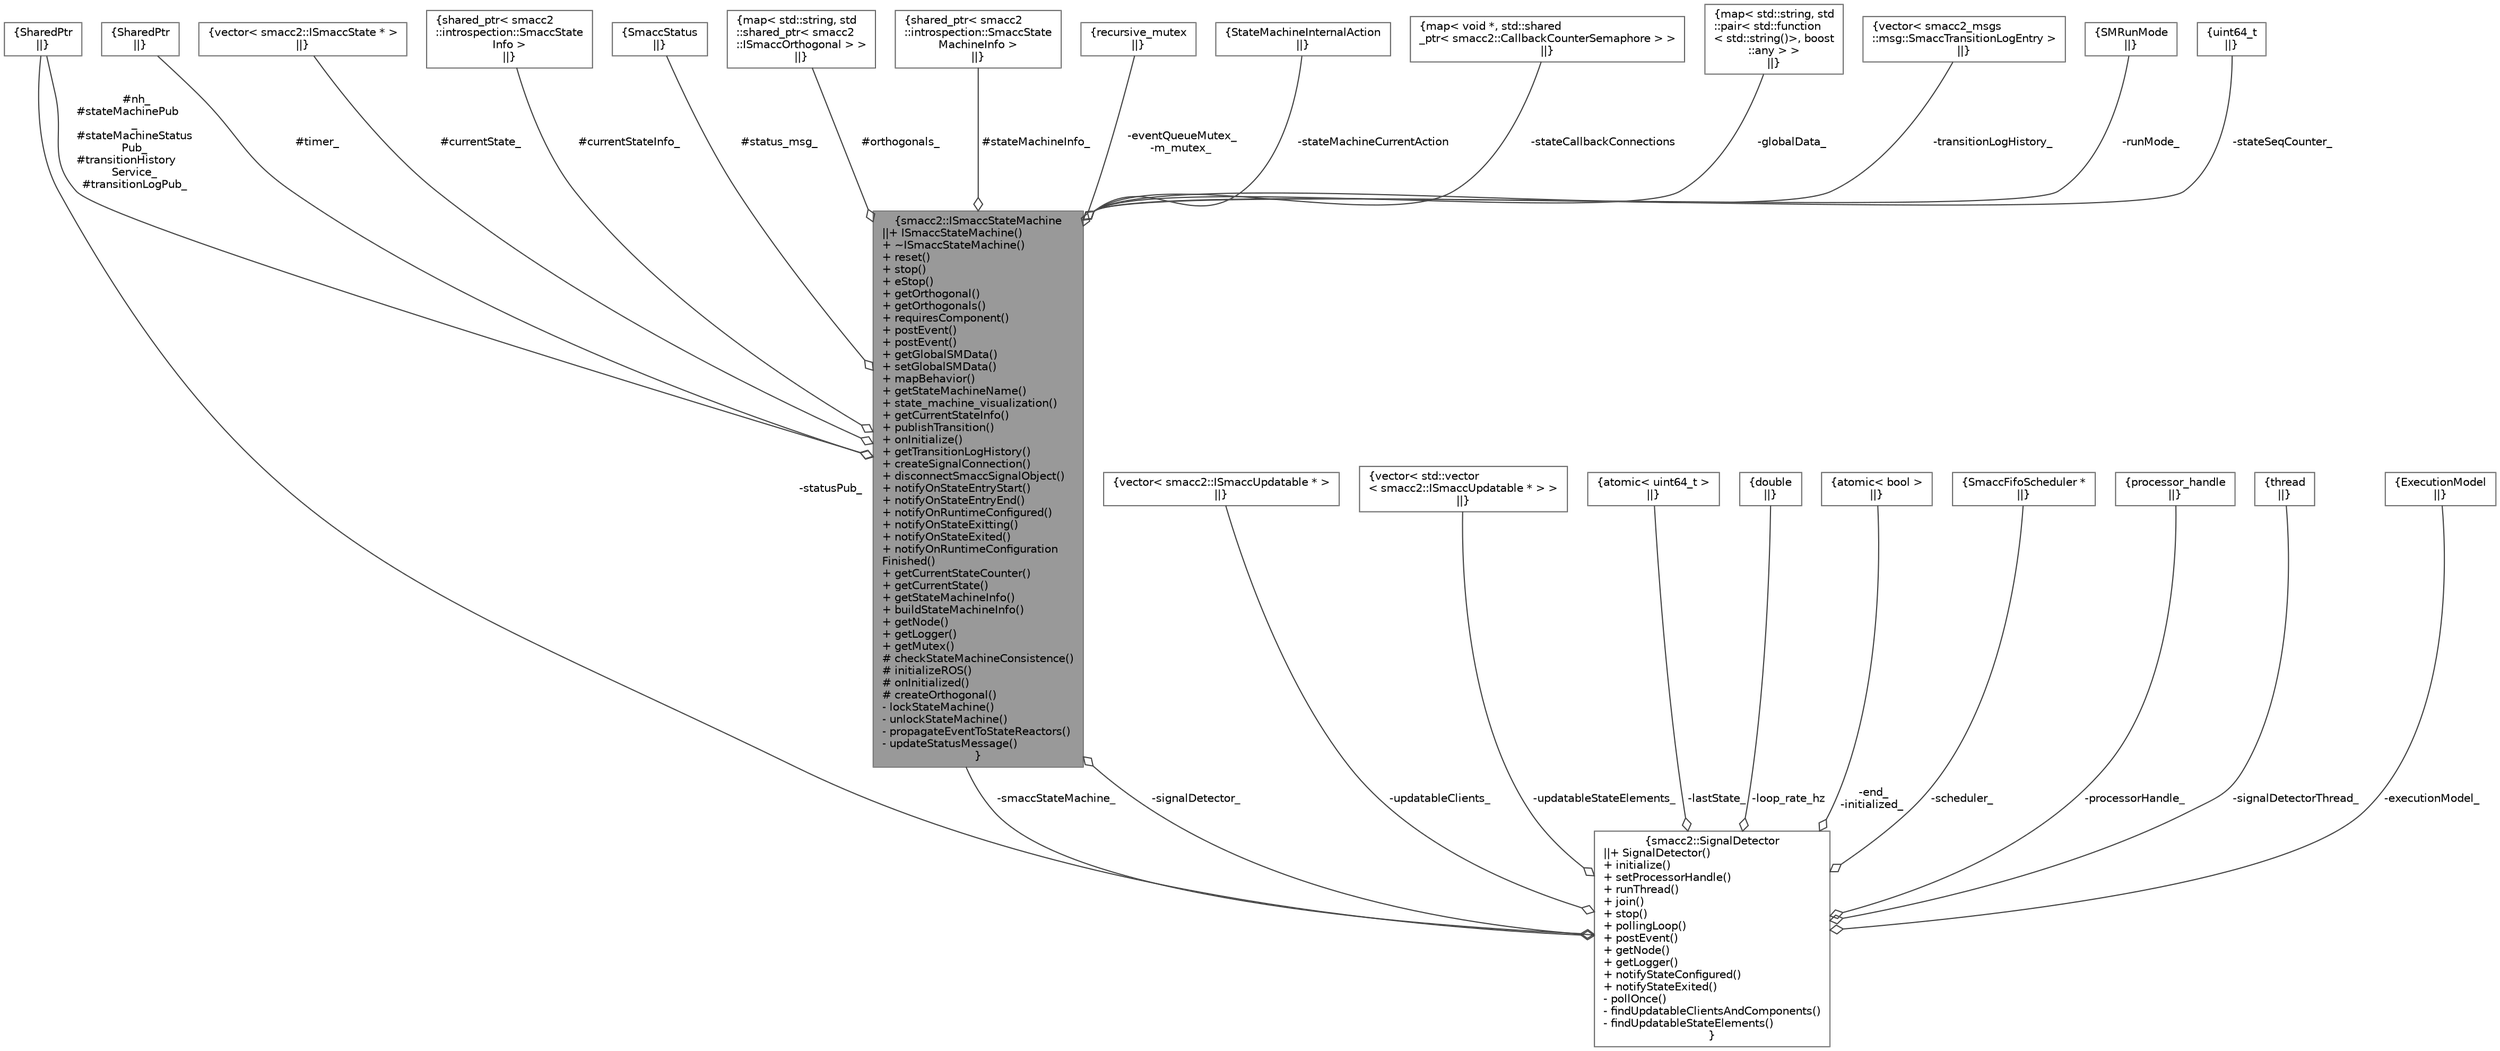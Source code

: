 digraph "smacc2::ISmaccStateMachine"
{
 // LATEX_PDF_SIZE
  bgcolor="transparent";
  edge [fontname=Helvetica,fontsize=10,labelfontname=Helvetica,labelfontsize=10];
  node [fontname=Helvetica,fontsize=10,shape=box,height=0.2,width=0.4];
  Node1 [label="{smacc2::ISmaccStateMachine\n||+ ISmaccStateMachine()\l+ ~ISmaccStateMachine()\l+ reset()\l+ stop()\l+ eStop()\l+ getOrthogonal()\l+ getOrthogonals()\l+ requiresComponent()\l+ postEvent()\l+ postEvent()\l+ getGlobalSMData()\l+ setGlobalSMData()\l+ mapBehavior()\l+ getStateMachineName()\l+ state_machine_visualization()\l+ getCurrentStateInfo()\l+ publishTransition()\l+ onInitialize()\l+ getTransitionLogHistory()\l+ createSignalConnection()\l+ disconnectSmaccSignalObject()\l+ notifyOnStateEntryStart()\l+ notifyOnStateEntryEnd()\l+ notifyOnRuntimeConfigured()\l+ notifyOnStateExitting()\l+ notifyOnStateExited()\l+ notifyOnRuntimeConfiguration\lFinished()\l+ getCurrentStateCounter()\l+ getCurrentState()\l+ getStateMachineInfo()\l+ buildStateMachineInfo()\l+ getNode()\l+ getLogger()\l+ getMutex()\l# checkStateMachineConsistence()\l# initializeROS()\l# onInitialized()\l# createOrthogonal()\l- lockStateMachine()\l- unlockStateMachine()\l- propagateEventToStateReactors()\l- updateStatusMessage()\l}",height=0.2,width=0.4,color="gray40", fillcolor="grey60", style="filled", fontcolor="black",tooltip=" "];
  Node2 -> Node1 [color="grey25",style="solid",label=" #nh_\n#stateMachinePub\l_\n#stateMachineStatus\lPub_\n#transitionHistory\lService_\n#transitionLogPub_" ,arrowhead="odiamond"];
  Node2 [label="{SharedPtr\n||}",height=0.2,width=0.4,color="gray40", fillcolor="white", style="filled",tooltip=" "];
  Node3 -> Node1 [color="grey25",style="solid",label=" #timer_" ,arrowhead="odiamond"];
  Node3 [label="{SharedPtr\n||}",height=0.2,width=0.4,color="gray40", fillcolor="white", style="filled",tooltip=" "];
  Node4 -> Node1 [color="grey25",style="solid",label=" #currentState_" ,arrowhead="odiamond"];
  Node4 [label="{vector\< smacc2::ISmaccState * \>\n||}",height=0.2,width=0.4,color="gray40", fillcolor="white", style="filled",tooltip=" "];
  Node5 -> Node1 [color="grey25",style="solid",label=" #currentStateInfo_" ,arrowhead="odiamond"];
  Node5 [label="{shared_ptr\< smacc2\l::introspection::SmaccState\lInfo \>\n||}",height=0.2,width=0.4,color="gray40", fillcolor="white", style="filled",tooltip=" "];
  Node6 -> Node1 [color="grey25",style="solid",label=" #status_msg_" ,arrowhead="odiamond"];
  Node6 [label="{SmaccStatus\n||}",height=0.2,width=0.4,color="gray40", fillcolor="white", style="filled",tooltip=" "];
  Node7 -> Node1 [color="grey25",style="solid",label=" #orthogonals_" ,arrowhead="odiamond"];
  Node7 [label="{map\< std::string, std\l::shared_ptr\< smacc2\l::ISmaccOrthogonal \> \>\n||}",height=0.2,width=0.4,color="gray40", fillcolor="white", style="filled",tooltip=" "];
  Node8 -> Node1 [color="grey25",style="solid",label=" #stateMachineInfo_" ,arrowhead="odiamond"];
  Node8 [label="{shared_ptr\< smacc2\l::introspection::SmaccState\lMachineInfo \>\n||}",height=0.2,width=0.4,color="gray40", fillcolor="white", style="filled",tooltip=" "];
  Node9 -> Node1 [color="grey25",style="solid",label=" -eventQueueMutex_\n-m_mutex_" ,arrowhead="odiamond"];
  Node9 [label="{recursive_mutex\n||}",height=0.2,width=0.4,color="gray40", fillcolor="white", style="filled",tooltip=" "];
  Node10 -> Node1 [color="grey25",style="solid",label=" -stateMachineCurrentAction" ,arrowhead="odiamond"];
  Node10 [label="{StateMachineInternalAction\n||}",height=0.2,width=0.4,color="gray40", fillcolor="white", style="filled",tooltip=" "];
  Node11 -> Node1 [color="grey25",style="solid",label=" -stateCallbackConnections" ,arrowhead="odiamond"];
  Node11 [label="{map\< void *, std::shared\l_ptr\< smacc2::CallbackCounterSemaphore \> \>\n||}",height=0.2,width=0.4,color="gray40", fillcolor="white", style="filled",tooltip=" "];
  Node12 -> Node1 [color="grey25",style="solid",label=" -globalData_" ,arrowhead="odiamond"];
  Node12 [label="{map\< std::string, std\l::pair\< std::function\l\< std::string()\>, boost\l::any \> \>\n||}",height=0.2,width=0.4,color="gray40", fillcolor="white", style="filled",tooltip=" "];
  Node13 -> Node1 [color="grey25",style="solid",label=" -transitionLogHistory_" ,arrowhead="odiamond"];
  Node13 [label="{vector\< smacc2_msgs\l::msg::SmaccTransitionLogEntry \>\n||}",height=0.2,width=0.4,color="gray40", fillcolor="white", style="filled",tooltip=" "];
  Node14 -> Node1 [color="grey25",style="solid",label=" -runMode_" ,arrowhead="odiamond"];
  Node14 [label="{SMRunMode\n||}",height=0.2,width=0.4,color="gray40", fillcolor="white", style="filled",tooltip=" "];
  Node15 -> Node1 [color="grey25",style="solid",label=" -signalDetector_" ,arrowhead="odiamond"];
  Node15 [label="{smacc2::SignalDetector\n||+ SignalDetector()\l+ initialize()\l+ setProcessorHandle()\l+ runThread()\l+ join()\l+ stop()\l+ pollingLoop()\l+ postEvent()\l+ getNode()\l+ getLogger()\l+ notifyStateConfigured()\l+ notifyStateExited()\l- pollOnce()\l- findUpdatableClientsAndComponents()\l- findUpdatableStateElements()\l}",height=0.2,width=0.4,color="gray40", fillcolor="white", style="filled",URL="$classsmacc2_1_1SignalDetector.html",tooltip=" "];
  Node1 -> Node15 [color="grey25",style="solid",label=" -smaccStateMachine_" ,arrowhead="odiamond"];
  Node16 -> Node15 [color="grey25",style="solid",label=" -updatableClients_" ,arrowhead="odiamond"];
  Node16 [label="{vector\< smacc2::ISmaccUpdatable * \>\n||}",height=0.2,width=0.4,color="gray40", fillcolor="white", style="filled",tooltip=" "];
  Node17 -> Node15 [color="grey25",style="solid",label=" -updatableStateElements_" ,arrowhead="odiamond"];
  Node17 [label="{vector\< std::vector\l\< smacc2::ISmaccUpdatable * \> \>\n||}",height=0.2,width=0.4,color="gray40", fillcolor="white", style="filled",tooltip=" "];
  Node18 -> Node15 [color="grey25",style="solid",label=" -lastState_" ,arrowhead="odiamond"];
  Node18 [label="{atomic\< uint64_t \>\n||}",height=0.2,width=0.4,color="gray40", fillcolor="white", style="filled",tooltip=" "];
  Node19 -> Node15 [color="grey25",style="solid",label=" -loop_rate_hz" ,arrowhead="odiamond"];
  Node19 [label="{double\n||}",height=0.2,width=0.4,color="gray40", fillcolor="white", style="filled",tooltip=" "];
  Node20 -> Node15 [color="grey25",style="solid",label=" -end_\n-initialized_" ,arrowhead="odiamond"];
  Node20 [label="{atomic\< bool \>\n||}",height=0.2,width=0.4,color="gray40", fillcolor="white", style="filled",tooltip=" "];
  Node2 -> Node15 [color="grey25",style="solid",label=" -statusPub_" ,arrowhead="odiamond"];
  Node21 -> Node15 [color="grey25",style="solid",label=" -scheduler_" ,arrowhead="odiamond"];
  Node21 [label="{SmaccFifoScheduler *\n||}",height=0.2,width=0.4,color="gray40", fillcolor="white", style="filled",tooltip=" "];
  Node22 -> Node15 [color="grey25",style="solid",label=" -processorHandle_" ,arrowhead="odiamond"];
  Node22 [label="{processor_handle\n||}",height=0.2,width=0.4,color="gray40", fillcolor="white", style="filled",tooltip=" "];
  Node23 -> Node15 [color="grey25",style="solid",label=" -signalDetectorThread_" ,arrowhead="odiamond"];
  Node23 [label="{thread\n||}",height=0.2,width=0.4,color="gray40", fillcolor="white", style="filled",tooltip=" "];
  Node24 -> Node15 [color="grey25",style="solid",label=" -executionModel_" ,arrowhead="odiamond"];
  Node24 [label="{ExecutionModel\n||}",height=0.2,width=0.4,color="gray40", fillcolor="white", style="filled",tooltip=" "];
  Node25 -> Node1 [color="grey25",style="solid",label=" -stateSeqCounter_" ,arrowhead="odiamond"];
  Node25 [label="{uint64_t\n||}",height=0.2,width=0.4,color="gray40", fillcolor="white", style="filled",tooltip=" "];
}
